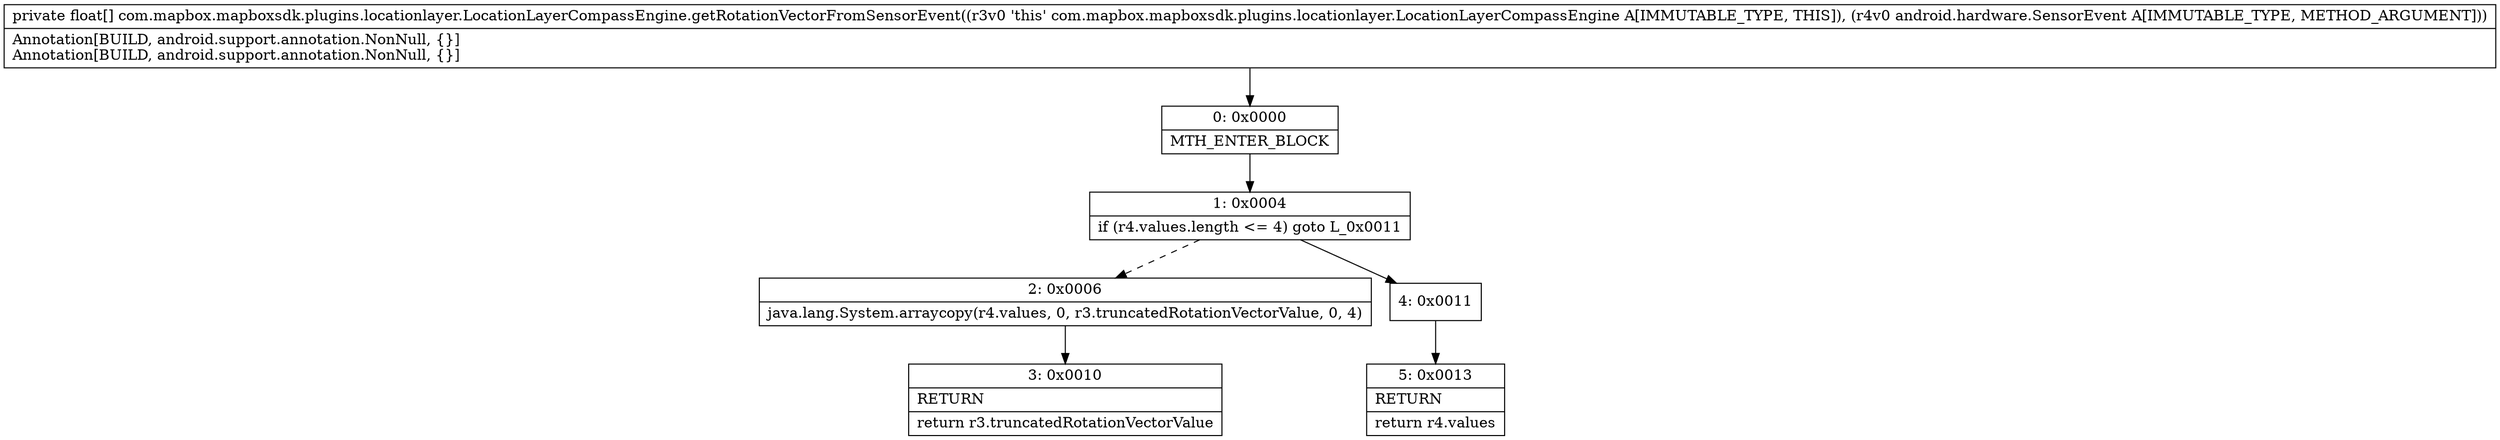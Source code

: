 digraph "CFG forcom.mapbox.mapboxsdk.plugins.locationlayer.LocationLayerCompassEngine.getRotationVectorFromSensorEvent(Landroid\/hardware\/SensorEvent;)[F" {
Node_0 [shape=record,label="{0\:\ 0x0000|MTH_ENTER_BLOCK\l}"];
Node_1 [shape=record,label="{1\:\ 0x0004|if (r4.values.length \<= 4) goto L_0x0011\l}"];
Node_2 [shape=record,label="{2\:\ 0x0006|java.lang.System.arraycopy(r4.values, 0, r3.truncatedRotationVectorValue, 0, 4)\l}"];
Node_3 [shape=record,label="{3\:\ 0x0010|RETURN\l|return r3.truncatedRotationVectorValue\l}"];
Node_4 [shape=record,label="{4\:\ 0x0011}"];
Node_5 [shape=record,label="{5\:\ 0x0013|RETURN\l|return r4.values\l}"];
MethodNode[shape=record,label="{private float[] com.mapbox.mapboxsdk.plugins.locationlayer.LocationLayerCompassEngine.getRotationVectorFromSensorEvent((r3v0 'this' com.mapbox.mapboxsdk.plugins.locationlayer.LocationLayerCompassEngine A[IMMUTABLE_TYPE, THIS]), (r4v0 android.hardware.SensorEvent A[IMMUTABLE_TYPE, METHOD_ARGUMENT]))  | Annotation[BUILD, android.support.annotation.NonNull, \{\}]\lAnnotation[BUILD, android.support.annotation.NonNull, \{\}]\l}"];
MethodNode -> Node_0;
Node_0 -> Node_1;
Node_1 -> Node_2[style=dashed];
Node_1 -> Node_4;
Node_2 -> Node_3;
Node_4 -> Node_5;
}

